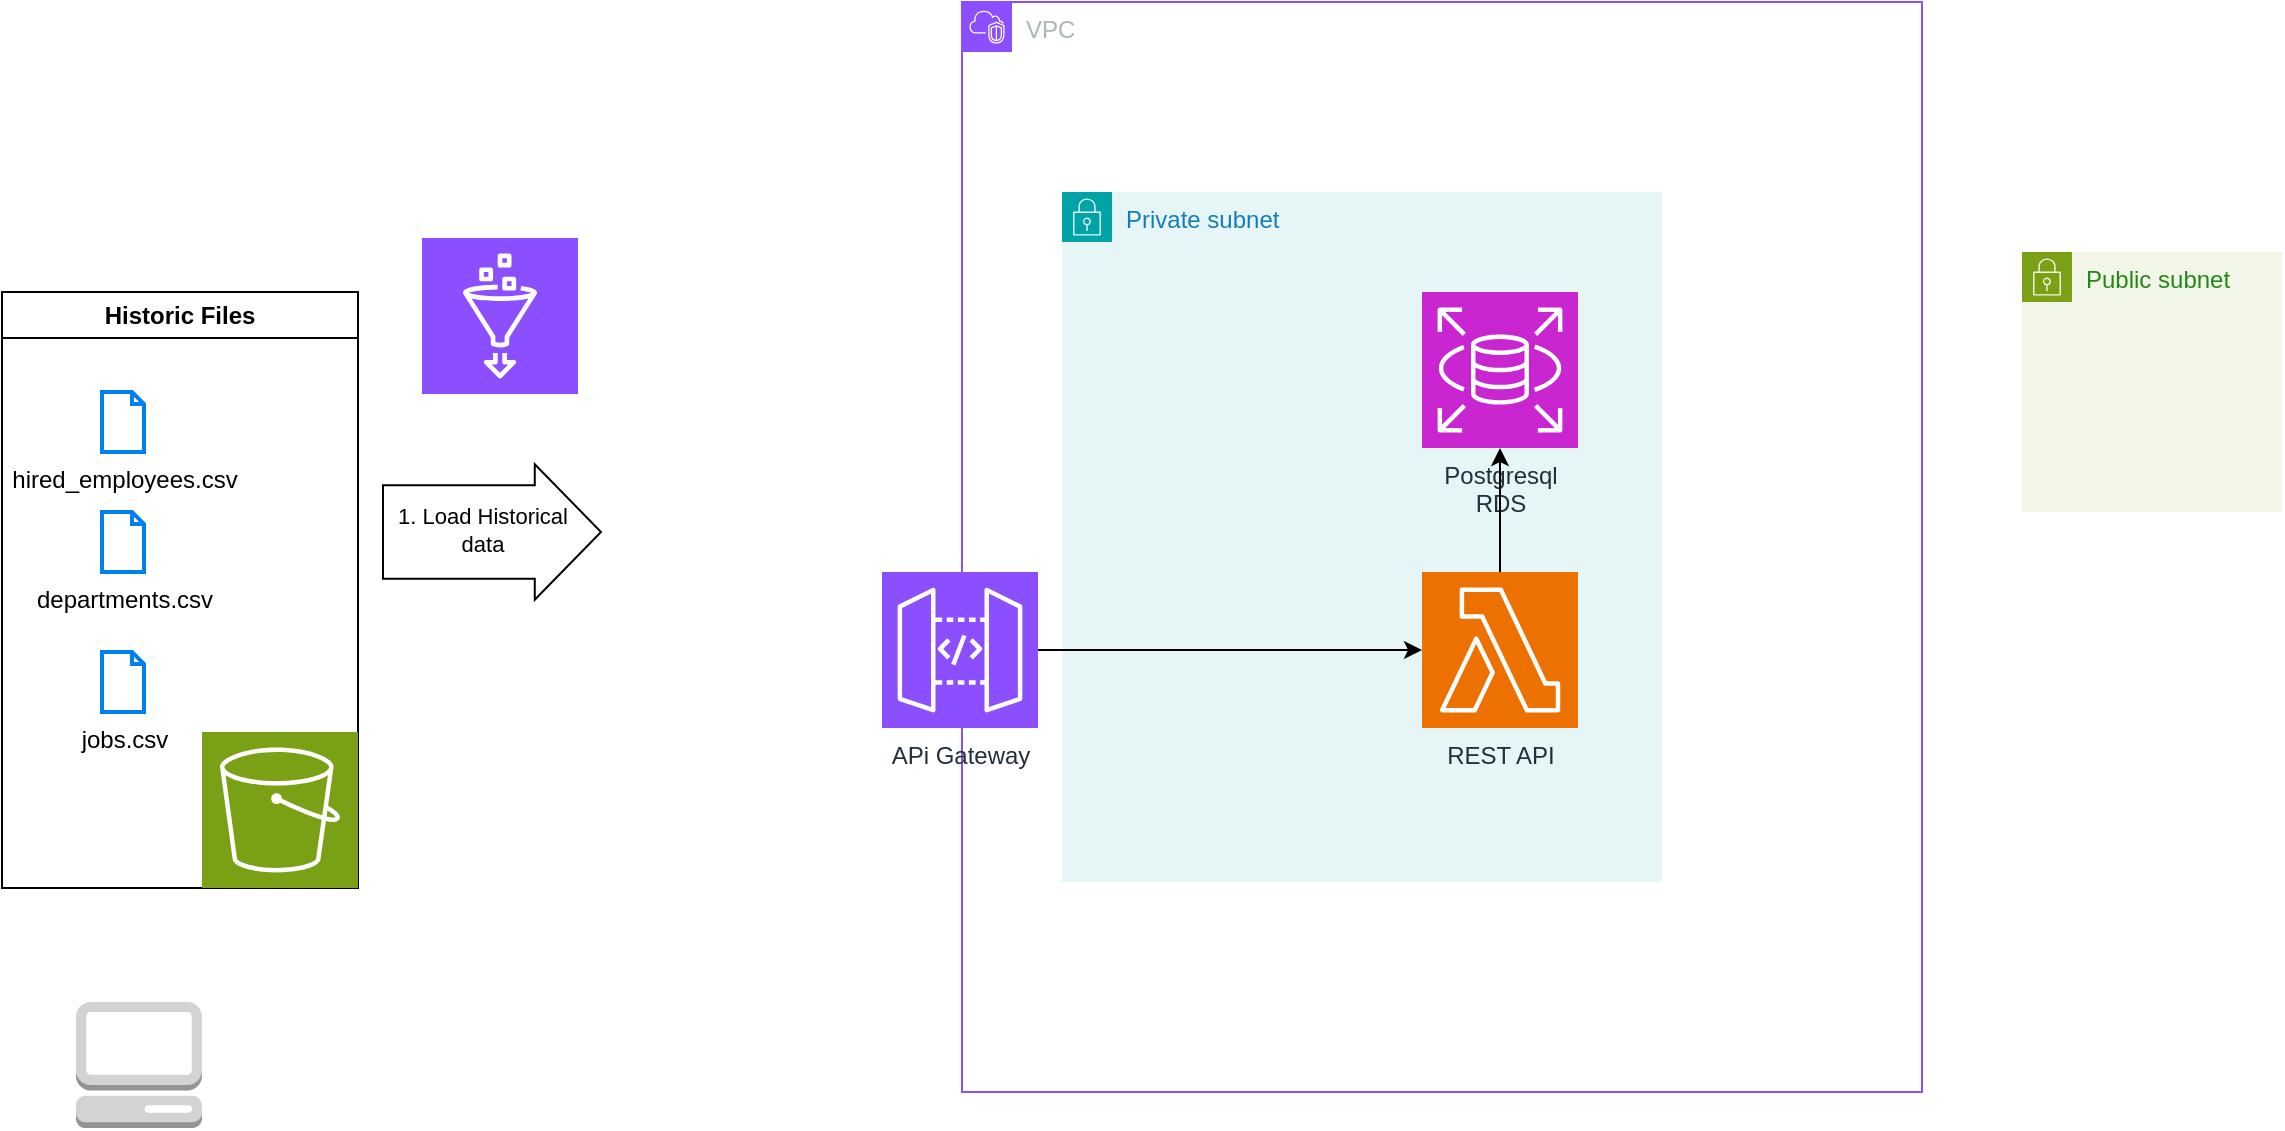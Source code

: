 <mxfile version="24.4.8" type="device">
  <diagram name="Page-1" id="QMbEzr3JnncttfPiCVSr">
    <mxGraphModel dx="1175" dy="1141" grid="1" gridSize="10" guides="1" tooltips="1" connect="1" arrows="1" fold="1" page="1" pageScale="1" pageWidth="1700" pageHeight="1100" math="0" shadow="0">
      <root>
        <mxCell id="0" />
        <mxCell id="1" parent="0" />
        <mxCell id="9gSCe2SLMVzGHGJYeQ_z-3" value="Historic Files" style="swimlane;whiteSpace=wrap;html=1;" vertex="1" parent="1">
          <mxGeometry x="40" y="240" width="178" height="298" as="geometry" />
        </mxCell>
        <mxCell id="9gSCe2SLMVzGHGJYeQ_z-4" value="hired_employees.csv" style="html=1;verticalLabelPosition=bottom;align=center;labelBackgroundColor=#ffffff;verticalAlign=top;strokeWidth=2;strokeColor=#0080F0;shadow=0;dashed=0;shape=mxgraph.ios7.icons.document;" vertex="1" parent="9gSCe2SLMVzGHGJYeQ_z-3">
          <mxGeometry x="50" y="50" width="21" height="30" as="geometry" />
        </mxCell>
        <mxCell id="9gSCe2SLMVzGHGJYeQ_z-5" value="departments.csv" style="html=1;verticalLabelPosition=bottom;align=center;labelBackgroundColor=#ffffff;verticalAlign=top;strokeWidth=2;strokeColor=#0080F0;shadow=0;dashed=0;shape=mxgraph.ios7.icons.document;" vertex="1" parent="9gSCe2SLMVzGHGJYeQ_z-3">
          <mxGeometry x="50" y="110" width="21" height="30" as="geometry" />
        </mxCell>
        <mxCell id="9gSCe2SLMVzGHGJYeQ_z-6" value="jobs.csv" style="html=1;verticalLabelPosition=bottom;align=center;labelBackgroundColor=#ffffff;verticalAlign=top;strokeWidth=2;strokeColor=#0080F0;shadow=0;dashed=0;shape=mxgraph.ios7.icons.document;" vertex="1" parent="9gSCe2SLMVzGHGJYeQ_z-3">
          <mxGeometry x="50" y="180" width="21" height="30" as="geometry" />
        </mxCell>
        <mxCell id="9gSCe2SLMVzGHGJYeQ_z-8" value="" style="sketch=0;points=[[0,0,0],[0.25,0,0],[0.5,0,0],[0.75,0,0],[1,0,0],[0,1,0],[0.25,1,0],[0.5,1,0],[0.75,1,0],[1,1,0],[0,0.25,0],[0,0.5,0],[0,0.75,0],[1,0.25,0],[1,0.5,0],[1,0.75,0]];outlineConnect=0;fontColor=#232F3E;fillColor=#7AA116;strokeColor=#ffffff;dashed=0;verticalLabelPosition=bottom;verticalAlign=top;align=center;html=1;fontSize=12;fontStyle=0;aspect=fixed;shape=mxgraph.aws4.resourceIcon;resIcon=mxgraph.aws4.s3;" vertex="1" parent="9gSCe2SLMVzGHGJYeQ_z-3">
          <mxGeometry x="100" y="220" width="78" height="78" as="geometry" />
        </mxCell>
        <mxCell id="9gSCe2SLMVzGHGJYeQ_z-12" value="" style="shape=flexArrow;endArrow=classic;html=1;rounded=0;width=46.744;endSize=10.705;" edge="1" parent="1">
          <mxGeometry width="50" height="50" relative="1" as="geometry">
            <mxPoint x="230" y="360" as="sourcePoint" />
            <mxPoint x="340" y="360" as="targetPoint" />
          </mxGeometry>
        </mxCell>
        <mxCell id="9gSCe2SLMVzGHGJYeQ_z-13" value="1. Load Historical&lt;br&gt;data" style="edgeLabel;html=1;align=center;verticalAlign=middle;resizable=0;points=[];" vertex="1" connectable="0" parent="9gSCe2SLMVzGHGJYeQ_z-12">
          <mxGeometry x="-0.3" y="-2" relative="1" as="geometry">
            <mxPoint x="11" y="-3" as="offset" />
          </mxGeometry>
        </mxCell>
        <mxCell id="9gSCe2SLMVzGHGJYeQ_z-16" value="" style="outlineConnect=0;dashed=0;verticalLabelPosition=bottom;verticalAlign=top;align=center;html=1;shape=mxgraph.aws3.management_console;fillColor=#D2D3D3;gradientColor=none;" vertex="1" parent="1">
          <mxGeometry x="77" y="595" width="63" height="63" as="geometry" />
        </mxCell>
        <mxCell id="9gSCe2SLMVzGHGJYeQ_z-21" value="VPC" style="points=[[0,0],[0.25,0],[0.5,0],[0.75,0],[1,0],[1,0.25],[1,0.5],[1,0.75],[1,1],[0.75,1],[0.5,1],[0.25,1],[0,1],[0,0.75],[0,0.5],[0,0.25]];outlineConnect=0;gradientColor=none;html=1;whiteSpace=wrap;fontSize=12;fontStyle=0;container=1;pointerEvents=0;collapsible=0;recursiveResize=0;shape=mxgraph.aws4.group;grIcon=mxgraph.aws4.group_vpc2;strokeColor=#8C4FFF;fillColor=none;verticalAlign=top;align=left;spacingLeft=30;fontColor=#AAB7B8;dashed=0;" vertex="1" parent="1">
          <mxGeometry x="520" y="95" width="480" height="545" as="geometry" />
        </mxCell>
        <mxCell id="9gSCe2SLMVzGHGJYeQ_z-23" value="Private subnet" style="points=[[0,0],[0.25,0],[0.5,0],[0.75,0],[1,0],[1,0.25],[1,0.5],[1,0.75],[1,1],[0.75,1],[0.5,1],[0.25,1],[0,1],[0,0.75],[0,0.5],[0,0.25]];outlineConnect=0;gradientColor=none;html=1;whiteSpace=wrap;fontSize=12;fontStyle=0;container=1;pointerEvents=0;collapsible=0;recursiveResize=0;shape=mxgraph.aws4.group;grIcon=mxgraph.aws4.group_security_group;grStroke=0;strokeColor=#00A4A6;fillColor=#E6F6F7;verticalAlign=top;align=left;spacingLeft=30;fontColor=#147EBA;dashed=0;" vertex="1" parent="9gSCe2SLMVzGHGJYeQ_z-21">
          <mxGeometry x="50" y="95" width="300" height="345" as="geometry" />
        </mxCell>
        <mxCell id="9gSCe2SLMVzGHGJYeQ_z-7" value="Postgresql &lt;br&gt;RDS" style="sketch=0;points=[[0,0,0],[0.25,0,0],[0.5,0,0],[0.75,0,0],[1,0,0],[0,1,0],[0.25,1,0],[0.5,1,0],[0.75,1,0],[1,1,0],[0,0.25,0],[0,0.5,0],[0,0.75,0],[1,0.25,0],[1,0.5,0],[1,0.75,0]];outlineConnect=0;fontColor=#232F3E;fillColor=#C925D1;strokeColor=#ffffff;dashed=0;verticalLabelPosition=bottom;verticalAlign=top;align=center;html=1;fontSize=12;fontStyle=0;aspect=fixed;shape=mxgraph.aws4.resourceIcon;resIcon=mxgraph.aws4.rds;" vertex="1" parent="9gSCe2SLMVzGHGJYeQ_z-23">
          <mxGeometry x="180" y="50" width="78" height="78" as="geometry" />
        </mxCell>
        <mxCell id="9gSCe2SLMVzGHGJYeQ_z-25" style="edgeStyle=orthogonalEdgeStyle;rounded=0;orthogonalLoop=1;jettySize=auto;html=1;" edge="1" parent="9gSCe2SLMVzGHGJYeQ_z-23" source="9gSCe2SLMVzGHGJYeQ_z-10" target="9gSCe2SLMVzGHGJYeQ_z-7">
          <mxGeometry relative="1" as="geometry" />
        </mxCell>
        <mxCell id="9gSCe2SLMVzGHGJYeQ_z-10" value="REST API" style="sketch=0;points=[[0,0,0],[0.25,0,0],[0.5,0,0],[0.75,0,0],[1,0,0],[0,1,0],[0.25,1,0],[0.5,1,0],[0.75,1,0],[1,1,0],[0,0.25,0],[0,0.5,0],[0,0.75,0],[1,0.25,0],[1,0.5,0],[1,0.75,0]];outlineConnect=0;fontColor=#232F3E;fillColor=#ED7100;strokeColor=#ffffff;dashed=0;verticalLabelPosition=bottom;verticalAlign=top;align=center;html=1;fontSize=12;fontStyle=0;aspect=fixed;shape=mxgraph.aws4.resourceIcon;resIcon=mxgraph.aws4.lambda;" vertex="1" parent="9gSCe2SLMVzGHGJYeQ_z-23">
          <mxGeometry x="180" y="190" width="78" height="78" as="geometry" />
        </mxCell>
        <mxCell id="9gSCe2SLMVzGHGJYeQ_z-11" value="APi Gateway" style="sketch=0;points=[[0,0,0],[0.25,0,0],[0.5,0,0],[0.75,0,0],[1,0,0],[0,1,0],[0.25,1,0],[0.5,1,0],[0.75,1,0],[1,1,0],[0,0.25,0],[0,0.5,0],[0,0.75,0],[1,0.25,0],[1,0.5,0],[1,0.75,0]];outlineConnect=0;fontColor=#232F3E;fillColor=#8C4FFF;strokeColor=#ffffff;dashed=0;verticalLabelPosition=bottom;verticalAlign=top;align=center;html=1;fontSize=12;fontStyle=0;aspect=fixed;shape=mxgraph.aws4.resourceIcon;resIcon=mxgraph.aws4.api_gateway;" vertex="1" parent="9gSCe2SLMVzGHGJYeQ_z-21">
          <mxGeometry x="-40" y="285" width="78" height="78" as="geometry" />
        </mxCell>
        <mxCell id="9gSCe2SLMVzGHGJYeQ_z-26" style="edgeStyle=orthogonalEdgeStyle;rounded=0;orthogonalLoop=1;jettySize=auto;html=1;entryX=0;entryY=0.5;entryDx=0;entryDy=0;entryPerimeter=0;" edge="1" parent="9gSCe2SLMVzGHGJYeQ_z-21" source="9gSCe2SLMVzGHGJYeQ_z-11" target="9gSCe2SLMVzGHGJYeQ_z-10">
          <mxGeometry relative="1" as="geometry" />
        </mxCell>
        <mxCell id="9gSCe2SLMVzGHGJYeQ_z-20" value="" style="sketch=0;points=[[0,0,0],[0.25,0,0],[0.5,0,0],[0.75,0,0],[1,0,0],[0,1,0],[0.25,1,0],[0.5,1,0],[0.75,1,0],[1,1,0],[0,0.25,0],[0,0.5,0],[0,0.75,0],[1,0.25,0],[1,0.5,0],[1,0.75,0]];outlineConnect=0;fontColor=#232F3E;fillColor=#8C4FFF;strokeColor=#ffffff;dashed=0;verticalLabelPosition=bottom;verticalAlign=top;align=center;html=1;fontSize=12;fontStyle=0;aspect=fixed;shape=mxgraph.aws4.resourceIcon;resIcon=mxgraph.aws4.glue;" vertex="1" parent="1">
          <mxGeometry x="250" y="213" width="78" height="78" as="geometry" />
        </mxCell>
        <mxCell id="9gSCe2SLMVzGHGJYeQ_z-24" value="Public subnet" style="points=[[0,0],[0.25,0],[0.5,0],[0.75,0],[1,0],[1,0.25],[1,0.5],[1,0.75],[1,1],[0.75,1],[0.5,1],[0.25,1],[0,1],[0,0.75],[0,0.5],[0,0.25]];outlineConnect=0;gradientColor=none;html=1;whiteSpace=wrap;fontSize=12;fontStyle=0;container=1;pointerEvents=0;collapsible=0;recursiveResize=0;shape=mxgraph.aws4.group;grIcon=mxgraph.aws4.group_security_group;grStroke=0;strokeColor=#7AA116;fillColor=#F2F6E8;verticalAlign=top;align=left;spacingLeft=30;fontColor=#248814;dashed=0;" vertex="1" parent="1">
          <mxGeometry x="1050" y="220" width="130" height="130" as="geometry" />
        </mxCell>
      </root>
    </mxGraphModel>
  </diagram>
</mxfile>
